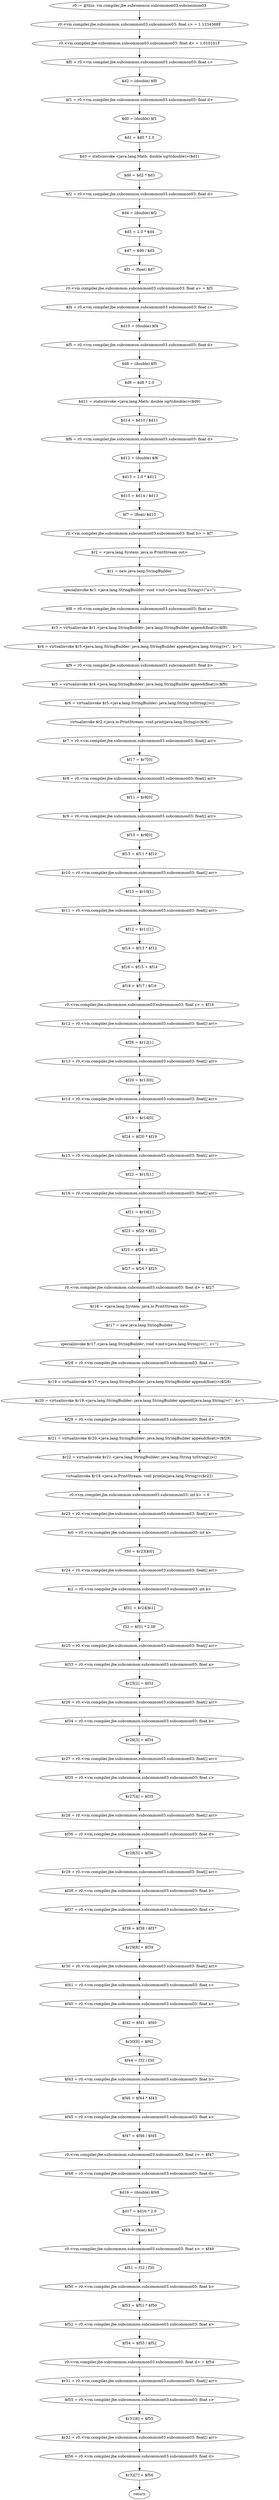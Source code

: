 digraph "unitGraph" {
    "r0 := @this: vm.compiler.jbe.subcommon.subcommon03.subcommon03"
    "r0.<vm.compiler.jbe.subcommon.subcommon03.subcommon03: float c> = 1.1234568F"
    "r0.<vm.compiler.jbe.subcommon.subcommon03.subcommon03: float d> = 1.010101F"
    "$f0 = r0.<vm.compiler.jbe.subcommon.subcommon03.subcommon03: float c>"
    "$d2 = (double) $f0"
    "$f1 = r0.<vm.compiler.jbe.subcommon.subcommon03.subcommon03: float d>"
    "$d0 = (double) $f1"
    "$d1 = $d0 * 2.0"
    "$d3 = staticinvoke <java.lang.Math: double sqrt(double)>($d1)"
    "$d6 = $d2 * $d3"
    "$f2 = r0.<vm.compiler.jbe.subcommon.subcommon03.subcommon03: float d>"
    "$d4 = (double) $f2"
    "$d5 = 2.0 * $d4"
    "$d7 = $d6 / $d5"
    "$f3 = (float) $d7"
    "r0.<vm.compiler.jbe.subcommon.subcommon03.subcommon03: float a> = $f3"
    "$f4 = r0.<vm.compiler.jbe.subcommon.subcommon03.subcommon03: float c>"
    "$d10 = (double) $f4"
    "$f5 = r0.<vm.compiler.jbe.subcommon.subcommon03.subcommon03: float d>"
    "$d8 = (double) $f5"
    "$d9 = $d8 * 2.0"
    "$d11 = staticinvoke <java.lang.Math: double sqrt(double)>($d9)"
    "$d14 = $d10 / $d11"
    "$f6 = r0.<vm.compiler.jbe.subcommon.subcommon03.subcommon03: float d>"
    "$d12 = (double) $f6"
    "$d13 = 2.0 * $d12"
    "$d15 = $d14 / $d13"
    "$f7 = (float) $d15"
    "r0.<vm.compiler.jbe.subcommon.subcommon03.subcommon03: float b> = $f7"
    "$r2 = <java.lang.System: java.io.PrintStream out>"
    "$r1 = new java.lang.StringBuilder"
    "specialinvoke $r1.<java.lang.StringBuilder: void <init>(java.lang.String)>(\"a=\")"
    "$f8 = r0.<vm.compiler.jbe.subcommon.subcommon03.subcommon03: float a>"
    "$r3 = virtualinvoke $r1.<java.lang.StringBuilder: java.lang.StringBuilder append(float)>($f8)"
    "$r4 = virtualinvoke $r3.<java.lang.StringBuilder: java.lang.StringBuilder append(java.lang.String)>(\";  b=\")"
    "$f9 = r0.<vm.compiler.jbe.subcommon.subcommon03.subcommon03: float b>"
    "$r5 = virtualinvoke $r4.<java.lang.StringBuilder: java.lang.StringBuilder append(float)>($f9)"
    "$r6 = virtualinvoke $r5.<java.lang.StringBuilder: java.lang.String toString()>()"
    "virtualinvoke $r2.<java.io.PrintStream: void print(java.lang.String)>($r6)"
    "$r7 = r0.<vm.compiler.jbe.subcommon.subcommon03.subcommon03: float[] arr>"
    "$f17 = $r7[0]"
    "$r8 = r0.<vm.compiler.jbe.subcommon.subcommon03.subcommon03: float[] arr>"
    "$f11 = $r8[0]"
    "$r9 = r0.<vm.compiler.jbe.subcommon.subcommon03.subcommon03: float[] arr>"
    "$f10 = $r9[0]"
    "$f15 = $f11 * $f10"
    "$r10 = r0.<vm.compiler.jbe.subcommon.subcommon03.subcommon03: float[] arr>"
    "$f13 = $r10[1]"
    "$r11 = r0.<vm.compiler.jbe.subcommon.subcommon03.subcommon03: float[] arr>"
    "$f12 = $r11[1]"
    "$f14 = $f13 * $f12"
    "$f16 = $f15 + $f14"
    "$f18 = $f17 / $f16"
    "r0.<vm.compiler.jbe.subcommon.subcommon03.subcommon03: float c> = $f18"
    "$r12 = r0.<vm.compiler.jbe.subcommon.subcommon03.subcommon03: float[] arr>"
    "$f26 = $r12[1]"
    "$r13 = r0.<vm.compiler.jbe.subcommon.subcommon03.subcommon03: float[] arr>"
    "$f20 = $r13[0]"
    "$r14 = r0.<vm.compiler.jbe.subcommon.subcommon03.subcommon03: float[] arr>"
    "$f19 = $r14[0]"
    "$f24 = $f20 * $f19"
    "$r15 = r0.<vm.compiler.jbe.subcommon.subcommon03.subcommon03: float[] arr>"
    "$f22 = $r15[1]"
    "$r16 = r0.<vm.compiler.jbe.subcommon.subcommon03.subcommon03: float[] arr>"
    "$f21 = $r16[1]"
    "$f23 = $f22 * $f21"
    "$f25 = $f24 + $f23"
    "$f27 = $f26 * $f25"
    "r0.<vm.compiler.jbe.subcommon.subcommon03.subcommon03: float d> = $f27"
    "$r18 = <java.lang.System: java.io.PrintStream out>"
    "$r17 = new java.lang.StringBuilder"
    "specialinvoke $r17.<java.lang.StringBuilder: void <init>(java.lang.String)>(\";  c=\")"
    "$f28 = r0.<vm.compiler.jbe.subcommon.subcommon03.subcommon03: float c>"
    "$r19 = virtualinvoke $r17.<java.lang.StringBuilder: java.lang.StringBuilder append(float)>($f28)"
    "$r20 = virtualinvoke $r19.<java.lang.StringBuilder: java.lang.StringBuilder append(java.lang.String)>(\";  d=\")"
    "$f29 = r0.<vm.compiler.jbe.subcommon.subcommon03.subcommon03: float d>"
    "$r21 = virtualinvoke $r20.<java.lang.StringBuilder: java.lang.StringBuilder append(float)>($f29)"
    "$r22 = virtualinvoke $r21.<java.lang.StringBuilder: java.lang.String toString()>()"
    "virtualinvoke $r18.<java.io.PrintStream: void println(java.lang.String)>($r22)"
    "r0.<vm.compiler.jbe.subcommon.subcommon03.subcommon03: int k> = 0"
    "$r23 = r0.<vm.compiler.jbe.subcommon.subcommon03.subcommon03: float[] arr>"
    "$i0 = r0.<vm.compiler.jbe.subcommon.subcommon03.subcommon03: int k>"
    "f30 = $r23[$i0]"
    "$r24 = r0.<vm.compiler.jbe.subcommon.subcommon03.subcommon03: float[] arr>"
    "$i1 = r0.<vm.compiler.jbe.subcommon.subcommon03.subcommon03: int k>"
    "$f31 = $r24[$i1]"
    "f32 = $f31 * 2.0F"
    "$r25 = r0.<vm.compiler.jbe.subcommon.subcommon03.subcommon03: float[] arr>"
    "$f33 = r0.<vm.compiler.jbe.subcommon.subcommon03.subcommon03: float a>"
    "$r25[2] = $f33"
    "$r26 = r0.<vm.compiler.jbe.subcommon.subcommon03.subcommon03: float[] arr>"
    "$f34 = r0.<vm.compiler.jbe.subcommon.subcommon03.subcommon03: float b>"
    "$r26[3] = $f34"
    "$r27 = r0.<vm.compiler.jbe.subcommon.subcommon03.subcommon03: float[] arr>"
    "$f35 = r0.<vm.compiler.jbe.subcommon.subcommon03.subcommon03: float c>"
    "$r27[4] = $f35"
    "$r28 = r0.<vm.compiler.jbe.subcommon.subcommon03.subcommon03: float[] arr>"
    "$f36 = r0.<vm.compiler.jbe.subcommon.subcommon03.subcommon03: float d>"
    "$r28[5] = $f36"
    "$r29 = r0.<vm.compiler.jbe.subcommon.subcommon03.subcommon03: float[] arr>"
    "$f38 = r0.<vm.compiler.jbe.subcommon.subcommon03.subcommon03: float b>"
    "$f37 = r0.<vm.compiler.jbe.subcommon.subcommon03.subcommon03: float c>"
    "$f39 = $f38 / $f37"
    "$r29[8] = $f39"
    "$r30 = r0.<vm.compiler.jbe.subcommon.subcommon03.subcommon03: float[] arr>"
    "$f41 = r0.<vm.compiler.jbe.subcommon.subcommon03.subcommon03: float c>"
    "$f40 = r0.<vm.compiler.jbe.subcommon.subcommon03.subcommon03: float a>"
    "$f42 = $f41 - $f40"
    "$r30[9] = $f42"
    "$f44 = f32 / f30"
    "$f43 = r0.<vm.compiler.jbe.subcommon.subcommon03.subcommon03: float b>"
    "$f46 = $f44 * $f43"
    "$f45 = r0.<vm.compiler.jbe.subcommon.subcommon03.subcommon03: float a>"
    "$f47 = $f46 / $f45"
    "r0.<vm.compiler.jbe.subcommon.subcommon03.subcommon03: float c> = $f47"
    "$f48 = r0.<vm.compiler.jbe.subcommon.subcommon03.subcommon03: float d>"
    "$d16 = (double) $f48"
    "$d17 = $d16 * 2.0"
    "$f49 = (float) $d17"
    "r0.<vm.compiler.jbe.subcommon.subcommon03.subcommon03: float x> = $f49"
    "$f51 = f32 / f30"
    "$f50 = r0.<vm.compiler.jbe.subcommon.subcommon03.subcommon03: float b>"
    "$f53 = $f51 * $f50"
    "$f52 = r0.<vm.compiler.jbe.subcommon.subcommon03.subcommon03: float a>"
    "$f54 = $f53 / $f52"
    "r0.<vm.compiler.jbe.subcommon.subcommon03.subcommon03: float d> = $f54"
    "$r31 = r0.<vm.compiler.jbe.subcommon.subcommon03.subcommon03: float[] arr>"
    "$f55 = r0.<vm.compiler.jbe.subcommon.subcommon03.subcommon03: float c>"
    "$r31[6] = $f55"
    "$r32 = r0.<vm.compiler.jbe.subcommon.subcommon03.subcommon03: float[] arr>"
    "$f56 = r0.<vm.compiler.jbe.subcommon.subcommon03.subcommon03: float d>"
    "$r32[7] = $f56"
    "return"
    "r0 := @this: vm.compiler.jbe.subcommon.subcommon03.subcommon03"->"r0.<vm.compiler.jbe.subcommon.subcommon03.subcommon03: float c> = 1.1234568F";
    "r0.<vm.compiler.jbe.subcommon.subcommon03.subcommon03: float c> = 1.1234568F"->"r0.<vm.compiler.jbe.subcommon.subcommon03.subcommon03: float d> = 1.010101F";
    "r0.<vm.compiler.jbe.subcommon.subcommon03.subcommon03: float d> = 1.010101F"->"$f0 = r0.<vm.compiler.jbe.subcommon.subcommon03.subcommon03: float c>";
    "$f0 = r0.<vm.compiler.jbe.subcommon.subcommon03.subcommon03: float c>"->"$d2 = (double) $f0";
    "$d2 = (double) $f0"->"$f1 = r0.<vm.compiler.jbe.subcommon.subcommon03.subcommon03: float d>";
    "$f1 = r0.<vm.compiler.jbe.subcommon.subcommon03.subcommon03: float d>"->"$d0 = (double) $f1";
    "$d0 = (double) $f1"->"$d1 = $d0 * 2.0";
    "$d1 = $d0 * 2.0"->"$d3 = staticinvoke <java.lang.Math: double sqrt(double)>($d1)";
    "$d3 = staticinvoke <java.lang.Math: double sqrt(double)>($d1)"->"$d6 = $d2 * $d3";
    "$d6 = $d2 * $d3"->"$f2 = r0.<vm.compiler.jbe.subcommon.subcommon03.subcommon03: float d>";
    "$f2 = r0.<vm.compiler.jbe.subcommon.subcommon03.subcommon03: float d>"->"$d4 = (double) $f2";
    "$d4 = (double) $f2"->"$d5 = 2.0 * $d4";
    "$d5 = 2.0 * $d4"->"$d7 = $d6 / $d5";
    "$d7 = $d6 / $d5"->"$f3 = (float) $d7";
    "$f3 = (float) $d7"->"r0.<vm.compiler.jbe.subcommon.subcommon03.subcommon03: float a> = $f3";
    "r0.<vm.compiler.jbe.subcommon.subcommon03.subcommon03: float a> = $f3"->"$f4 = r0.<vm.compiler.jbe.subcommon.subcommon03.subcommon03: float c>";
    "$f4 = r0.<vm.compiler.jbe.subcommon.subcommon03.subcommon03: float c>"->"$d10 = (double) $f4";
    "$d10 = (double) $f4"->"$f5 = r0.<vm.compiler.jbe.subcommon.subcommon03.subcommon03: float d>";
    "$f5 = r0.<vm.compiler.jbe.subcommon.subcommon03.subcommon03: float d>"->"$d8 = (double) $f5";
    "$d8 = (double) $f5"->"$d9 = $d8 * 2.0";
    "$d9 = $d8 * 2.0"->"$d11 = staticinvoke <java.lang.Math: double sqrt(double)>($d9)";
    "$d11 = staticinvoke <java.lang.Math: double sqrt(double)>($d9)"->"$d14 = $d10 / $d11";
    "$d14 = $d10 / $d11"->"$f6 = r0.<vm.compiler.jbe.subcommon.subcommon03.subcommon03: float d>";
    "$f6 = r0.<vm.compiler.jbe.subcommon.subcommon03.subcommon03: float d>"->"$d12 = (double) $f6";
    "$d12 = (double) $f6"->"$d13 = 2.0 * $d12";
    "$d13 = 2.0 * $d12"->"$d15 = $d14 / $d13";
    "$d15 = $d14 / $d13"->"$f7 = (float) $d15";
    "$f7 = (float) $d15"->"r0.<vm.compiler.jbe.subcommon.subcommon03.subcommon03: float b> = $f7";
    "r0.<vm.compiler.jbe.subcommon.subcommon03.subcommon03: float b> = $f7"->"$r2 = <java.lang.System: java.io.PrintStream out>";
    "$r2 = <java.lang.System: java.io.PrintStream out>"->"$r1 = new java.lang.StringBuilder";
    "$r1 = new java.lang.StringBuilder"->"specialinvoke $r1.<java.lang.StringBuilder: void <init>(java.lang.String)>(\"a=\")";
    "specialinvoke $r1.<java.lang.StringBuilder: void <init>(java.lang.String)>(\"a=\")"->"$f8 = r0.<vm.compiler.jbe.subcommon.subcommon03.subcommon03: float a>";
    "$f8 = r0.<vm.compiler.jbe.subcommon.subcommon03.subcommon03: float a>"->"$r3 = virtualinvoke $r1.<java.lang.StringBuilder: java.lang.StringBuilder append(float)>($f8)";
    "$r3 = virtualinvoke $r1.<java.lang.StringBuilder: java.lang.StringBuilder append(float)>($f8)"->"$r4 = virtualinvoke $r3.<java.lang.StringBuilder: java.lang.StringBuilder append(java.lang.String)>(\";  b=\")";
    "$r4 = virtualinvoke $r3.<java.lang.StringBuilder: java.lang.StringBuilder append(java.lang.String)>(\";  b=\")"->"$f9 = r0.<vm.compiler.jbe.subcommon.subcommon03.subcommon03: float b>";
    "$f9 = r0.<vm.compiler.jbe.subcommon.subcommon03.subcommon03: float b>"->"$r5 = virtualinvoke $r4.<java.lang.StringBuilder: java.lang.StringBuilder append(float)>($f9)";
    "$r5 = virtualinvoke $r4.<java.lang.StringBuilder: java.lang.StringBuilder append(float)>($f9)"->"$r6 = virtualinvoke $r5.<java.lang.StringBuilder: java.lang.String toString()>()";
    "$r6 = virtualinvoke $r5.<java.lang.StringBuilder: java.lang.String toString()>()"->"virtualinvoke $r2.<java.io.PrintStream: void print(java.lang.String)>($r6)";
    "virtualinvoke $r2.<java.io.PrintStream: void print(java.lang.String)>($r6)"->"$r7 = r0.<vm.compiler.jbe.subcommon.subcommon03.subcommon03: float[] arr>";
    "$r7 = r0.<vm.compiler.jbe.subcommon.subcommon03.subcommon03: float[] arr>"->"$f17 = $r7[0]";
    "$f17 = $r7[0]"->"$r8 = r0.<vm.compiler.jbe.subcommon.subcommon03.subcommon03: float[] arr>";
    "$r8 = r0.<vm.compiler.jbe.subcommon.subcommon03.subcommon03: float[] arr>"->"$f11 = $r8[0]";
    "$f11 = $r8[0]"->"$r9 = r0.<vm.compiler.jbe.subcommon.subcommon03.subcommon03: float[] arr>";
    "$r9 = r0.<vm.compiler.jbe.subcommon.subcommon03.subcommon03: float[] arr>"->"$f10 = $r9[0]";
    "$f10 = $r9[0]"->"$f15 = $f11 * $f10";
    "$f15 = $f11 * $f10"->"$r10 = r0.<vm.compiler.jbe.subcommon.subcommon03.subcommon03: float[] arr>";
    "$r10 = r0.<vm.compiler.jbe.subcommon.subcommon03.subcommon03: float[] arr>"->"$f13 = $r10[1]";
    "$f13 = $r10[1]"->"$r11 = r0.<vm.compiler.jbe.subcommon.subcommon03.subcommon03: float[] arr>";
    "$r11 = r0.<vm.compiler.jbe.subcommon.subcommon03.subcommon03: float[] arr>"->"$f12 = $r11[1]";
    "$f12 = $r11[1]"->"$f14 = $f13 * $f12";
    "$f14 = $f13 * $f12"->"$f16 = $f15 + $f14";
    "$f16 = $f15 + $f14"->"$f18 = $f17 / $f16";
    "$f18 = $f17 / $f16"->"r0.<vm.compiler.jbe.subcommon.subcommon03.subcommon03: float c> = $f18";
    "r0.<vm.compiler.jbe.subcommon.subcommon03.subcommon03: float c> = $f18"->"$r12 = r0.<vm.compiler.jbe.subcommon.subcommon03.subcommon03: float[] arr>";
    "$r12 = r0.<vm.compiler.jbe.subcommon.subcommon03.subcommon03: float[] arr>"->"$f26 = $r12[1]";
    "$f26 = $r12[1]"->"$r13 = r0.<vm.compiler.jbe.subcommon.subcommon03.subcommon03: float[] arr>";
    "$r13 = r0.<vm.compiler.jbe.subcommon.subcommon03.subcommon03: float[] arr>"->"$f20 = $r13[0]";
    "$f20 = $r13[0]"->"$r14 = r0.<vm.compiler.jbe.subcommon.subcommon03.subcommon03: float[] arr>";
    "$r14 = r0.<vm.compiler.jbe.subcommon.subcommon03.subcommon03: float[] arr>"->"$f19 = $r14[0]";
    "$f19 = $r14[0]"->"$f24 = $f20 * $f19";
    "$f24 = $f20 * $f19"->"$r15 = r0.<vm.compiler.jbe.subcommon.subcommon03.subcommon03: float[] arr>";
    "$r15 = r0.<vm.compiler.jbe.subcommon.subcommon03.subcommon03: float[] arr>"->"$f22 = $r15[1]";
    "$f22 = $r15[1]"->"$r16 = r0.<vm.compiler.jbe.subcommon.subcommon03.subcommon03: float[] arr>";
    "$r16 = r0.<vm.compiler.jbe.subcommon.subcommon03.subcommon03: float[] arr>"->"$f21 = $r16[1]";
    "$f21 = $r16[1]"->"$f23 = $f22 * $f21";
    "$f23 = $f22 * $f21"->"$f25 = $f24 + $f23";
    "$f25 = $f24 + $f23"->"$f27 = $f26 * $f25";
    "$f27 = $f26 * $f25"->"r0.<vm.compiler.jbe.subcommon.subcommon03.subcommon03: float d> = $f27";
    "r0.<vm.compiler.jbe.subcommon.subcommon03.subcommon03: float d> = $f27"->"$r18 = <java.lang.System: java.io.PrintStream out>";
    "$r18 = <java.lang.System: java.io.PrintStream out>"->"$r17 = new java.lang.StringBuilder";
    "$r17 = new java.lang.StringBuilder"->"specialinvoke $r17.<java.lang.StringBuilder: void <init>(java.lang.String)>(\";  c=\")";
    "specialinvoke $r17.<java.lang.StringBuilder: void <init>(java.lang.String)>(\";  c=\")"->"$f28 = r0.<vm.compiler.jbe.subcommon.subcommon03.subcommon03: float c>";
    "$f28 = r0.<vm.compiler.jbe.subcommon.subcommon03.subcommon03: float c>"->"$r19 = virtualinvoke $r17.<java.lang.StringBuilder: java.lang.StringBuilder append(float)>($f28)";
    "$r19 = virtualinvoke $r17.<java.lang.StringBuilder: java.lang.StringBuilder append(float)>($f28)"->"$r20 = virtualinvoke $r19.<java.lang.StringBuilder: java.lang.StringBuilder append(java.lang.String)>(\";  d=\")";
    "$r20 = virtualinvoke $r19.<java.lang.StringBuilder: java.lang.StringBuilder append(java.lang.String)>(\";  d=\")"->"$f29 = r0.<vm.compiler.jbe.subcommon.subcommon03.subcommon03: float d>";
    "$f29 = r0.<vm.compiler.jbe.subcommon.subcommon03.subcommon03: float d>"->"$r21 = virtualinvoke $r20.<java.lang.StringBuilder: java.lang.StringBuilder append(float)>($f29)";
    "$r21 = virtualinvoke $r20.<java.lang.StringBuilder: java.lang.StringBuilder append(float)>($f29)"->"$r22 = virtualinvoke $r21.<java.lang.StringBuilder: java.lang.String toString()>()";
    "$r22 = virtualinvoke $r21.<java.lang.StringBuilder: java.lang.String toString()>()"->"virtualinvoke $r18.<java.io.PrintStream: void println(java.lang.String)>($r22)";
    "virtualinvoke $r18.<java.io.PrintStream: void println(java.lang.String)>($r22)"->"r0.<vm.compiler.jbe.subcommon.subcommon03.subcommon03: int k> = 0";
    "r0.<vm.compiler.jbe.subcommon.subcommon03.subcommon03: int k> = 0"->"$r23 = r0.<vm.compiler.jbe.subcommon.subcommon03.subcommon03: float[] arr>";
    "$r23 = r0.<vm.compiler.jbe.subcommon.subcommon03.subcommon03: float[] arr>"->"$i0 = r0.<vm.compiler.jbe.subcommon.subcommon03.subcommon03: int k>";
    "$i0 = r0.<vm.compiler.jbe.subcommon.subcommon03.subcommon03: int k>"->"f30 = $r23[$i0]";
    "f30 = $r23[$i0]"->"$r24 = r0.<vm.compiler.jbe.subcommon.subcommon03.subcommon03: float[] arr>";
    "$r24 = r0.<vm.compiler.jbe.subcommon.subcommon03.subcommon03: float[] arr>"->"$i1 = r0.<vm.compiler.jbe.subcommon.subcommon03.subcommon03: int k>";
    "$i1 = r0.<vm.compiler.jbe.subcommon.subcommon03.subcommon03: int k>"->"$f31 = $r24[$i1]";
    "$f31 = $r24[$i1]"->"f32 = $f31 * 2.0F";
    "f32 = $f31 * 2.0F"->"$r25 = r0.<vm.compiler.jbe.subcommon.subcommon03.subcommon03: float[] arr>";
    "$r25 = r0.<vm.compiler.jbe.subcommon.subcommon03.subcommon03: float[] arr>"->"$f33 = r0.<vm.compiler.jbe.subcommon.subcommon03.subcommon03: float a>";
    "$f33 = r0.<vm.compiler.jbe.subcommon.subcommon03.subcommon03: float a>"->"$r25[2] = $f33";
    "$r25[2] = $f33"->"$r26 = r0.<vm.compiler.jbe.subcommon.subcommon03.subcommon03: float[] arr>";
    "$r26 = r0.<vm.compiler.jbe.subcommon.subcommon03.subcommon03: float[] arr>"->"$f34 = r0.<vm.compiler.jbe.subcommon.subcommon03.subcommon03: float b>";
    "$f34 = r0.<vm.compiler.jbe.subcommon.subcommon03.subcommon03: float b>"->"$r26[3] = $f34";
    "$r26[3] = $f34"->"$r27 = r0.<vm.compiler.jbe.subcommon.subcommon03.subcommon03: float[] arr>";
    "$r27 = r0.<vm.compiler.jbe.subcommon.subcommon03.subcommon03: float[] arr>"->"$f35 = r0.<vm.compiler.jbe.subcommon.subcommon03.subcommon03: float c>";
    "$f35 = r0.<vm.compiler.jbe.subcommon.subcommon03.subcommon03: float c>"->"$r27[4] = $f35";
    "$r27[4] = $f35"->"$r28 = r0.<vm.compiler.jbe.subcommon.subcommon03.subcommon03: float[] arr>";
    "$r28 = r0.<vm.compiler.jbe.subcommon.subcommon03.subcommon03: float[] arr>"->"$f36 = r0.<vm.compiler.jbe.subcommon.subcommon03.subcommon03: float d>";
    "$f36 = r0.<vm.compiler.jbe.subcommon.subcommon03.subcommon03: float d>"->"$r28[5] = $f36";
    "$r28[5] = $f36"->"$r29 = r0.<vm.compiler.jbe.subcommon.subcommon03.subcommon03: float[] arr>";
    "$r29 = r0.<vm.compiler.jbe.subcommon.subcommon03.subcommon03: float[] arr>"->"$f38 = r0.<vm.compiler.jbe.subcommon.subcommon03.subcommon03: float b>";
    "$f38 = r0.<vm.compiler.jbe.subcommon.subcommon03.subcommon03: float b>"->"$f37 = r0.<vm.compiler.jbe.subcommon.subcommon03.subcommon03: float c>";
    "$f37 = r0.<vm.compiler.jbe.subcommon.subcommon03.subcommon03: float c>"->"$f39 = $f38 / $f37";
    "$f39 = $f38 / $f37"->"$r29[8] = $f39";
    "$r29[8] = $f39"->"$r30 = r0.<vm.compiler.jbe.subcommon.subcommon03.subcommon03: float[] arr>";
    "$r30 = r0.<vm.compiler.jbe.subcommon.subcommon03.subcommon03: float[] arr>"->"$f41 = r0.<vm.compiler.jbe.subcommon.subcommon03.subcommon03: float c>";
    "$f41 = r0.<vm.compiler.jbe.subcommon.subcommon03.subcommon03: float c>"->"$f40 = r0.<vm.compiler.jbe.subcommon.subcommon03.subcommon03: float a>";
    "$f40 = r0.<vm.compiler.jbe.subcommon.subcommon03.subcommon03: float a>"->"$f42 = $f41 - $f40";
    "$f42 = $f41 - $f40"->"$r30[9] = $f42";
    "$r30[9] = $f42"->"$f44 = f32 / f30";
    "$f44 = f32 / f30"->"$f43 = r0.<vm.compiler.jbe.subcommon.subcommon03.subcommon03: float b>";
    "$f43 = r0.<vm.compiler.jbe.subcommon.subcommon03.subcommon03: float b>"->"$f46 = $f44 * $f43";
    "$f46 = $f44 * $f43"->"$f45 = r0.<vm.compiler.jbe.subcommon.subcommon03.subcommon03: float a>";
    "$f45 = r0.<vm.compiler.jbe.subcommon.subcommon03.subcommon03: float a>"->"$f47 = $f46 / $f45";
    "$f47 = $f46 / $f45"->"r0.<vm.compiler.jbe.subcommon.subcommon03.subcommon03: float c> = $f47";
    "r0.<vm.compiler.jbe.subcommon.subcommon03.subcommon03: float c> = $f47"->"$f48 = r0.<vm.compiler.jbe.subcommon.subcommon03.subcommon03: float d>";
    "$f48 = r0.<vm.compiler.jbe.subcommon.subcommon03.subcommon03: float d>"->"$d16 = (double) $f48";
    "$d16 = (double) $f48"->"$d17 = $d16 * 2.0";
    "$d17 = $d16 * 2.0"->"$f49 = (float) $d17";
    "$f49 = (float) $d17"->"r0.<vm.compiler.jbe.subcommon.subcommon03.subcommon03: float x> = $f49";
    "r0.<vm.compiler.jbe.subcommon.subcommon03.subcommon03: float x> = $f49"->"$f51 = f32 / f30";
    "$f51 = f32 / f30"->"$f50 = r0.<vm.compiler.jbe.subcommon.subcommon03.subcommon03: float b>";
    "$f50 = r0.<vm.compiler.jbe.subcommon.subcommon03.subcommon03: float b>"->"$f53 = $f51 * $f50";
    "$f53 = $f51 * $f50"->"$f52 = r0.<vm.compiler.jbe.subcommon.subcommon03.subcommon03: float a>";
    "$f52 = r0.<vm.compiler.jbe.subcommon.subcommon03.subcommon03: float a>"->"$f54 = $f53 / $f52";
    "$f54 = $f53 / $f52"->"r0.<vm.compiler.jbe.subcommon.subcommon03.subcommon03: float d> = $f54";
    "r0.<vm.compiler.jbe.subcommon.subcommon03.subcommon03: float d> = $f54"->"$r31 = r0.<vm.compiler.jbe.subcommon.subcommon03.subcommon03: float[] arr>";
    "$r31 = r0.<vm.compiler.jbe.subcommon.subcommon03.subcommon03: float[] arr>"->"$f55 = r0.<vm.compiler.jbe.subcommon.subcommon03.subcommon03: float c>";
    "$f55 = r0.<vm.compiler.jbe.subcommon.subcommon03.subcommon03: float c>"->"$r31[6] = $f55";
    "$r31[6] = $f55"->"$r32 = r0.<vm.compiler.jbe.subcommon.subcommon03.subcommon03: float[] arr>";
    "$r32 = r0.<vm.compiler.jbe.subcommon.subcommon03.subcommon03: float[] arr>"->"$f56 = r0.<vm.compiler.jbe.subcommon.subcommon03.subcommon03: float d>";
    "$f56 = r0.<vm.compiler.jbe.subcommon.subcommon03.subcommon03: float d>"->"$r32[7] = $f56";
    "$r32[7] = $f56"->"return";
}
